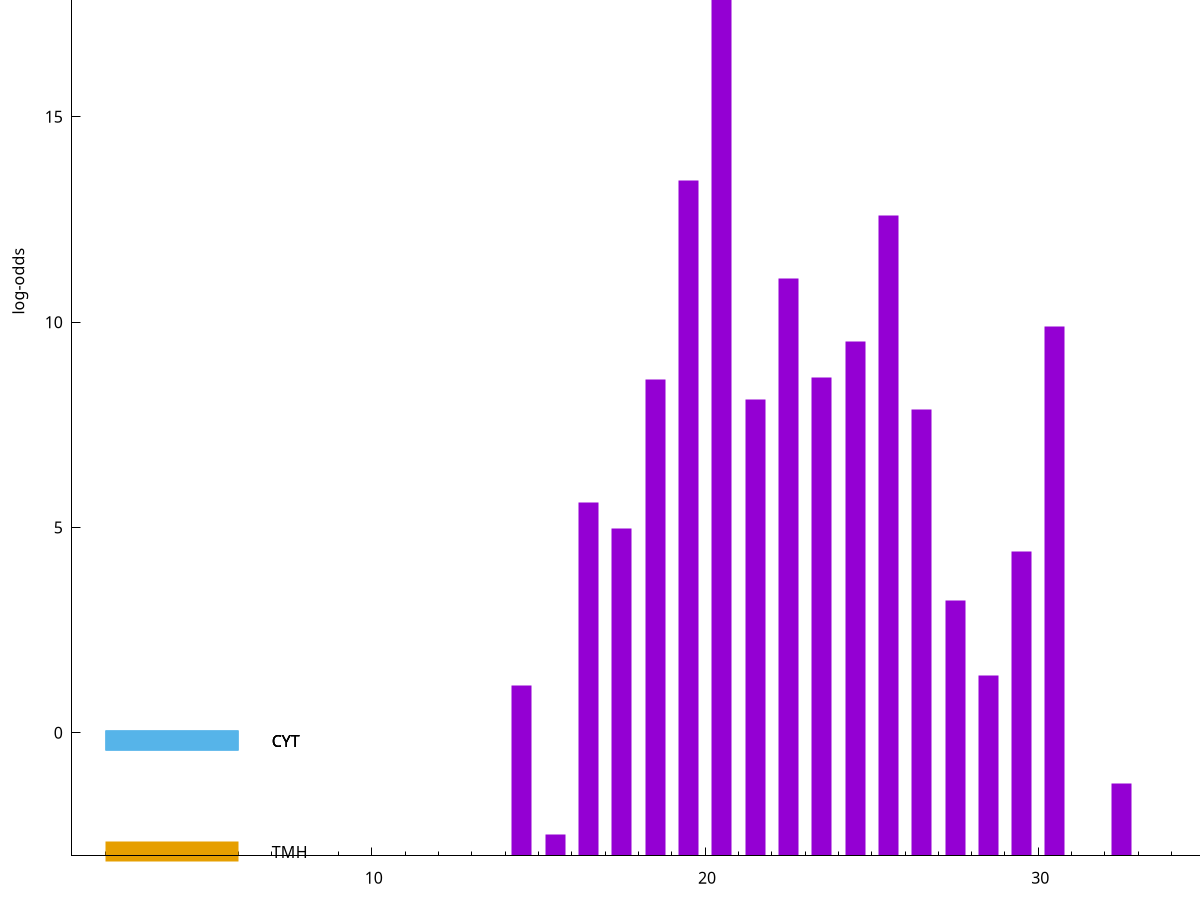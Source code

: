 set title "LipoP predictions for SRR5666568.gff"
set size 2., 1.4
set xrange [1:70] 
set mxtics 10
set yrange [-3:25]
set y2range [0:28]
set ylabel "log-odds"
set term postscript eps color solid "Helvetica" 30
set output "SRR5666568.gff657.eps"
set arrow from 2,19.9949 to 6,19.9949 nohead lt 1 lw 20
set label "SpI" at 7,19.9949
set arrow from 2,-0.200913 to 6,-0.200913 nohead lt 3 lw 20
set label "CYT" at 7,-0.200913
set arrow from 2,-0.200913 to 6,-0.200913 nohead lt 3 lw 20
set label "CYT" at 7,-0.200913
set arrow from 2,-0.200913 to 6,-0.200913 nohead lt 3 lw 20
set label "CYT" at 7,-0.200913
set arrow from 2,-2.90189 to 6,-2.90189 nohead lt 4 lw 20
set label "TMH" at 7,-2.90189
set arrow from 2,19.9949 to 6,19.9949 nohead lt 1 lw 20
set label "SpI" at 7,19.9949
# NOTE: The scores below are the log-odds scores with the threshold
# NOTE: subtracted (a hack to make gnuplot make the histogram all
# NOTE: look nice).
plot "-" axes x1y2 title "" with impulses lt 1 lw 20
20.500000 22.963300
19.500000 16.451800
25.500000 15.598900
22.500000 14.063600
30.500000 12.894590
24.500000 12.536480
23.500000 11.644260
18.500000 11.609510
21.500000 11.111590
26.500000 10.872340
16.500000 8.599070
17.500000 7.985540
29.500000 7.418330
27.500000 6.213540
28.500000 4.402520
14.500000 4.156210
32.500000 1.773140
15.500000 0.523870
e
exit
